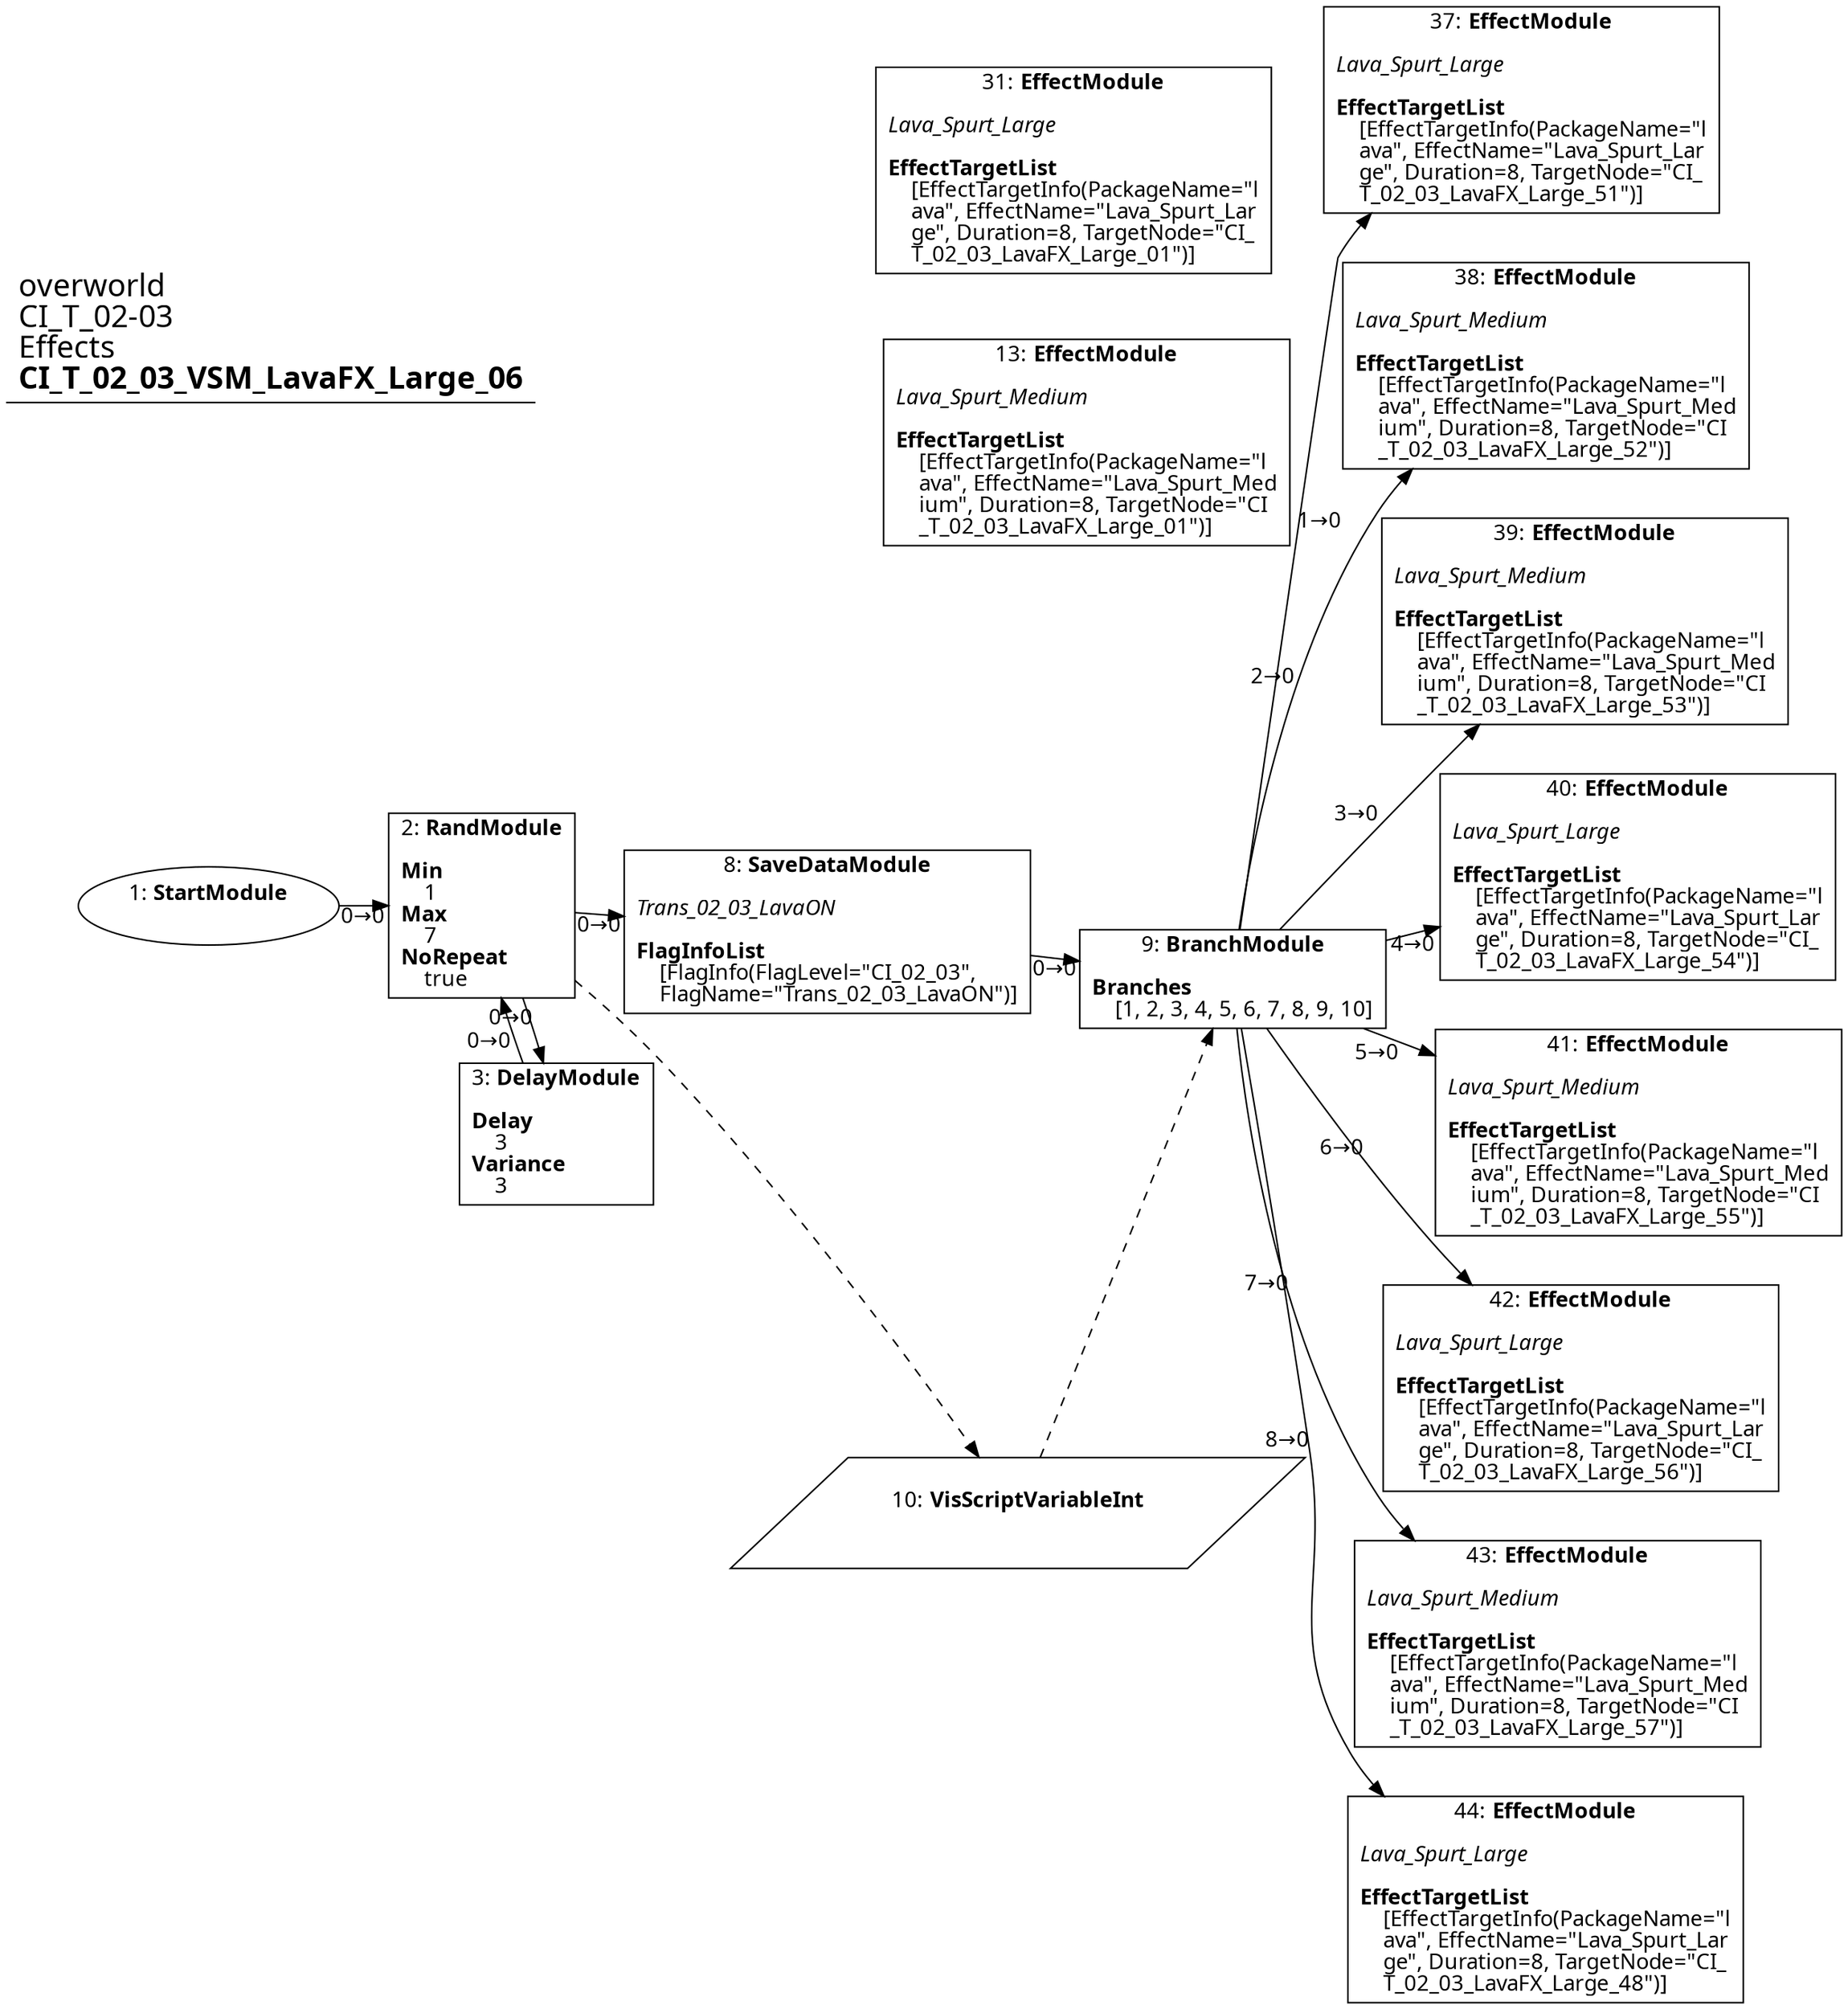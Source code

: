 digraph {
    layout = fdp;
    overlap = prism;
    sep = "+16";
    splines = spline;

    node [ shape = box ];

    graph [ fontname = "Segoe UI" ];
    node [ fontname = "Segoe UI" ];
    edge [ fontname = "Segoe UI" ];

    1 [ label = <1: <b>StartModule</b><br/><br/>> ];
    1 [ shape = oval ]
    1 [ pos = "0.26900002,-0.314!" ];
    1 -> 2 [ label = "0→0" ];

    2 [ label = <2: <b>RandModule</b><br/><br/><b>Min</b><br align="left"/>    1<br align="left"/><b>Max</b><br align="left"/>    7<br align="left"/><b>NoRepeat</b><br align="left"/>    true<br align="left"/>> ];
    2 [ pos = "0.499,-0.314!" ];
    2 -> 8 [ label = "0→0" ];
    2 -> 3 [ label = "0→0" ];
    2 -> 10 [ style = dashed ];

    3 [ label = <3: <b>DelayModule</b><br/><br/><b>Delay</b><br align="left"/>    3<br align="left"/><b>Variance</b><br align="left"/>    3<br align="left"/>> ];
    3 [ pos = "0.532,-0.47100002!" ];
    3 -> 2 [ label = "0→0" ];

    8 [ label = <8: <b>SaveDataModule</b><br/><br/><i>Trans_02_03_LavaON<br align="left"/></i><br align="left"/><b>FlagInfoList</b><br align="left"/>    [FlagInfo(FlagLevel=&quot;CI_02_03&quot;, <br align="left"/>    FlagName=&quot;Trans_02_03_LavaON&quot;)]<br align="left"/>> ];
    8 [ pos = "0.735,-0.314!" ];
    8 -> 9 [ label = "0→0" ];

    9 [ label = <9: <b>BranchModule</b><br/><br/><b>Branches</b><br align="left"/>    [1, 2, 3, 4, 5, 6, 7, 8, 9, 10]<br align="left"/>> ];
    9 [ pos = "0.98,-0.314!" ];
    9 -> 37 [ label = "1→0" ];
    9 -> 38 [ label = "2→0" ];
    9 -> 39 [ label = "3→0" ];
    9 -> 40 [ label = "4→0" ];
    9 -> 41 [ label = "5→0" ];
    9 -> 42 [ label = "6→0" ];
    9 -> 43 [ label = "7→0" ];
    9 -> 44 [ label = "8→0" ];
    10 -> 9 [ style = dashed ];

    10 [ label = <10: <b>VisScriptVariableInt</b><br/><br/>> ];
    10 [ shape = parallelogram ]
    10 [ pos = "0.80500007,-0.595!" ];

    13 [ label = <13: <b>EffectModule</b><br/><br/><i>Lava_Spurt_Medium<br align="left"/></i><br align="left"/><b>EffectTargetList</b><br align="left"/>    [EffectTargetInfo(PackageName=&quot;l<br align="left"/>    ava&quot;, EffectName=&quot;Lava_Spurt_Med<br align="left"/>    ium&quot;, Duration=8, TargetNode=&quot;CI<br align="left"/>    _T_02_03_LavaFX_Large_01&quot;)]<br align="left"/>> ];
    13 [ pos = "0.96500003,0.004!" ];

    31 [ label = <31: <b>EffectModule</b><br/><br/><i>Lava_Spurt_Large<br align="left"/></i><br align="left"/><b>EffectTargetList</b><br align="left"/>    [EffectTargetInfo(PackageName=&quot;l<br align="left"/>    ava&quot;, EffectName=&quot;Lava_Spurt_Lar<br align="left"/>    ge&quot;, Duration=8, TargetNode=&quot;CI_<br align="left"/>    T_02_03_LavaFX_Large_01&quot;)]<br align="left"/>> ];
    31 [ pos = "0.96500003,0.13800001!" ];

    37 [ label = <37: <b>EffectModule</b><br/><br/><i>Lava_Spurt_Large<br align="left"/></i><br align="left"/><b>EffectTargetList</b><br align="left"/>    [EffectTargetInfo(PackageName=&quot;l<br align="left"/>    ava&quot;, EffectName=&quot;Lava_Spurt_Lar<br align="left"/>    ge&quot;, Duration=8, TargetNode=&quot;CI_<br align="left"/>    T_02_03_LavaFX_Large_51&quot;)]<br align="left"/>> ];
    37 [ pos = "1.2370001,0.15400001!" ];

    38 [ label = <38: <b>EffectModule</b><br/><br/><i>Lava_Spurt_Medium<br align="left"/></i><br align="left"/><b>EffectTargetList</b><br align="left"/>    [EffectTargetInfo(PackageName=&quot;l<br align="left"/>    ava&quot;, EffectName=&quot;Lava_Spurt_Med<br align="left"/>    ium&quot;, Duration=8, TargetNode=&quot;CI<br align="left"/>    _T_02_03_LavaFX_Large_52&quot;)]<br align="left"/>> ];
    38 [ pos = "1.2390001,0.019000001!" ];

    39 [ label = <39: <b>EffectModule</b><br/><br/><i>Lava_Spurt_Medium<br align="left"/></i><br align="left"/><b>EffectTargetList</b><br align="left"/>    [EffectTargetInfo(PackageName=&quot;l<br align="left"/>    ava&quot;, EffectName=&quot;Lava_Spurt_Med<br align="left"/>    ium&quot;, Duration=8, TargetNode=&quot;CI<br align="left"/>    _T_02_03_LavaFX_Large_53&quot;)]<br align="left"/>> ];
    39 [ pos = "1.2370001,-0.116000004!" ];

    40 [ label = <40: <b>EffectModule</b><br/><br/><i>Lava_Spurt_Large<br align="left"/></i><br align="left"/><b>EffectTargetList</b><br align="left"/>    [EffectTargetInfo(PackageName=&quot;l<br align="left"/>    ava&quot;, EffectName=&quot;Lava_Spurt_Lar<br align="left"/>    ge&quot;, Duration=8, TargetNode=&quot;CI_<br align="left"/>    T_02_03_LavaFX_Large_54&quot;)]<br align="left"/>> ];
    40 [ pos = "1.24,-0.24300002!" ];

    41 [ label = <41: <b>EffectModule</b><br/><br/><i>Lava_Spurt_Medium<br align="left"/></i><br align="left"/><b>EffectTargetList</b><br align="left"/>    [EffectTargetInfo(PackageName=&quot;l<br align="left"/>    ava&quot;, EffectName=&quot;Lava_Spurt_Med<br align="left"/>    ium&quot;, Duration=8, TargetNode=&quot;CI<br align="left"/>    _T_02_03_LavaFX_Large_55&quot;)]<br align="left"/>> ];
    41 [ pos = "1.241,-0.37800002!" ];

    42 [ label = <42: <b>EffectModule</b><br/><br/><i>Lava_Spurt_Large<br align="left"/></i><br align="left"/><b>EffectTargetList</b><br align="left"/>    [EffectTargetInfo(PackageName=&quot;l<br align="left"/>    ava&quot;, EffectName=&quot;Lava_Spurt_Lar<br align="left"/>    ge&quot;, Duration=8, TargetNode=&quot;CI_<br align="left"/>    T_02_03_LavaFX_Large_56&quot;)]<br align="left"/>> ];
    42 [ pos = "1.241,-0.51600003!" ];

    43 [ label = <43: <b>EffectModule</b><br/><br/><i>Lava_Spurt_Medium<br align="left"/></i><br align="left"/><b>EffectTargetList</b><br align="left"/>    [EffectTargetInfo(PackageName=&quot;l<br align="left"/>    ava&quot;, EffectName=&quot;Lava_Spurt_Med<br align="left"/>    ium&quot;, Duration=8, TargetNode=&quot;CI<br align="left"/>    _T_02_03_LavaFX_Large_57&quot;)]<br align="left"/>> ];
    43 [ pos = "1.2420001,-0.651!" ];

    44 [ label = <44: <b>EffectModule</b><br/><br/><i>Lava_Spurt_Large<br align="left"/></i><br align="left"/><b>EffectTargetList</b><br align="left"/>    [EffectTargetInfo(PackageName=&quot;l<br align="left"/>    ava&quot;, EffectName=&quot;Lava_Spurt_Lar<br align="left"/>    ge&quot;, Duration=8, TargetNode=&quot;CI_<br align="left"/>    T_02_03_LavaFX_Large_48&quot;)]<br align="left"/>> ];
    44 [ pos = "1.241,-0.777!" ];

    title [ pos = "0.268,0.155!" ];
    title [ shape = underline ];
    title [ label = <<font point-size="20">overworld<br align="left"/>CI_T_02-03<br align="left"/>Effects<br align="left"/><b>CI_T_02_03_VSM_LavaFX_Large_06</b><br align="left"/></font>> ];
}
